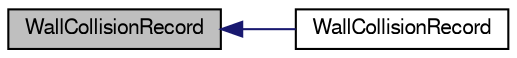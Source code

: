 digraph "WallCollisionRecord"
{
  bgcolor="transparent";
  edge [fontname="FreeSans",fontsize="10",labelfontname="FreeSans",labelfontsize="10"];
  node [fontname="FreeSans",fontsize="10",shape=record];
  rankdir="LR";
  Node1 [label="WallCollisionRecord",height=0.2,width=0.4,color="black", fillcolor="grey75", style="filled", fontcolor="black"];
  Node1 -> Node2 [dir="back",color="midnightblue",fontsize="10",style="solid",fontname="FreeSans"];
  Node2 [label="WallCollisionRecord",height=0.2,width=0.4,color="black",URL="$a23874.html#a10d5a2c0a1377bc43017abd6d86823e5",tooltip="Construct from components. "];
}
